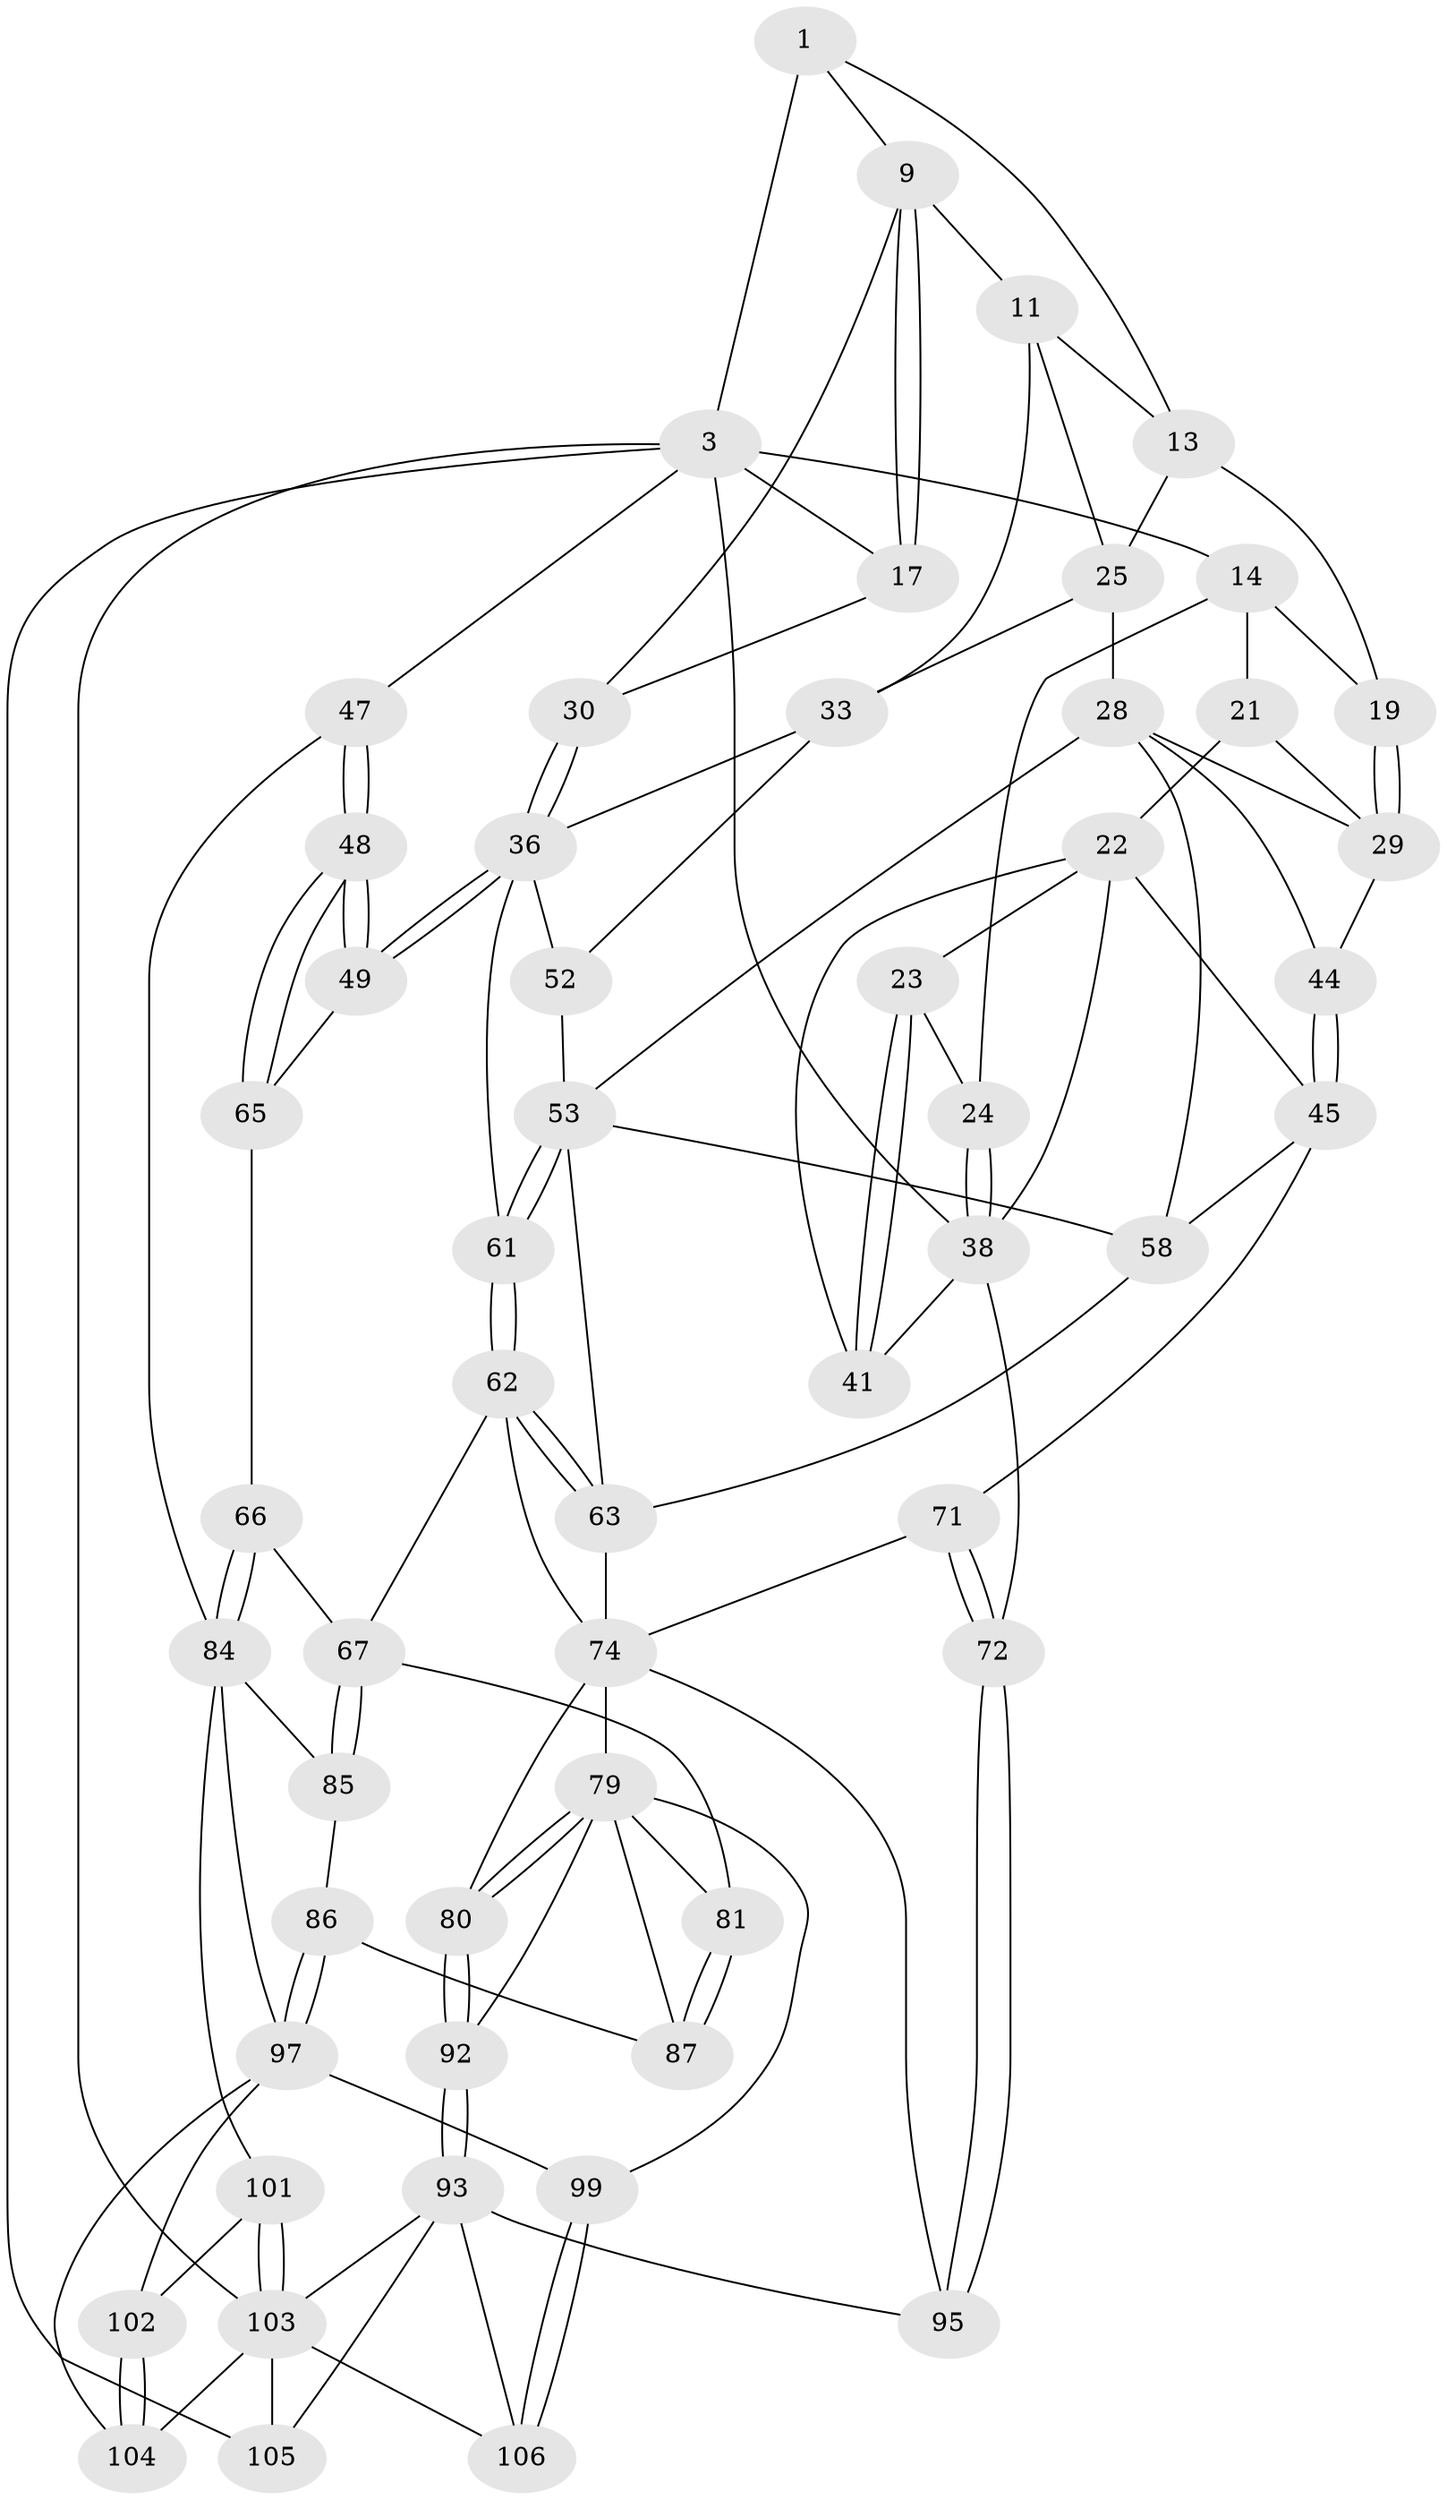 // original degree distribution, {3: 0.01818181818181818, 4: 0.2, 6: 0.18181818181818182, 5: 0.6}
// Generated by graph-tools (version 1.1) at 2025/16/03/09/25 04:16:46]
// undirected, 55 vertices, 128 edges
graph export_dot {
graph [start="1"]
  node [color=gray90,style=filled];
  1 [pos="+0.5125548361410847+0",super="+2+7"];
  3 [pos="+1+0",super="+16+4"];
  9 [pos="+0.8418856207651201+0.037915494725087436",super="+10"];
  11 [pos="+0.6778106555714443+0.07481802989949099",super="+12+32"];
  13 [pos="+0.5165141664443331+0",super="+18"];
  14 [pos="+0.2763310960889602+0.07314099542765243",super="+15+20"];
  17 [pos="+0.8938732601182496+0.14059377623418418"];
  19 [pos="+0.3539991530345825+0.15653881910652911"];
  21 [pos="+0.20559995263601127+0.17223829393494672"];
  22 [pos="+0.15601014653805653+0.16739698452954388",super="+42"];
  23 [pos="+0.15318957873500713+0.16525954564402817"];
  24 [pos="+0.13430563270185303+0.1505191479262018"];
  25 [pos="+0.6197572281462365+0.17623132101342026",super="+26"];
  28 [pos="+0.4541950882364839+0.22890047880604314",super="+40"];
  29 [pos="+0.352316111685436+0.16480325863142528",super="+35"];
  30 [pos="+0.8851326161306429+0.16043744554779876"];
  33 [pos="+0.6905674889515931+0.26185952166859583",super="+34"];
  36 [pos="+0.8996281797302307+0.23032122920960182",super="+37"];
  38 [pos="+0+0.2964515544046884",super="+39"];
  41 [pos="+0.05059742910680051+0.327384172038653"];
  44 [pos="+0.3043793025188805+0.31230671147168526"];
  45 [pos="+0.2607200890798025+0.3700975703426226",super="+46"];
  47 [pos="+1+0.4325226490684929",super="+83"];
  48 [pos="+1+0.4220771755695426"];
  49 [pos="+1+0.3597901663169818",super="+64"];
  52 [pos="+0.5430933176176771+0.326916769670637"];
  53 [pos="+0.4954874521808936+0.35108086319175164",super="+54"];
  58 [pos="+0.41323217238801757+0.4398102644669392",super="+60"];
  61 [pos="+0.578897854437138+0.47368049417667024"];
  62 [pos="+0.576957385487942+0.52257940132525",super="+69"];
  63 [pos="+0.4854981760396211+0.4715030943536769",super="+70"];
  65 [pos="+0.7759781723032712+0.5371309276498752"];
  66 [pos="+0.7739627682708429+0.5418373715343302"];
  67 [pos="+0.732611453619524+0.5728629189796592",super="+68"];
  71 [pos="+0.1761977440376955+0.4817207916116024"];
  72 [pos="+0.03314834384773473+0.6092790558432287"];
  74 [pos="+0.38974637888100816+0.5331124528616931",super="+78+75"];
  79 [pos="+0.5101405333353252+0.6315797363238402",super="+82"];
  80 [pos="+0.47221353545443195+0.6667233349539605"];
  81 [pos="+0.6131443608851015+0.6809033485613095"];
  84 [pos="+1+0.9086273397282244",super="+88"];
  85 [pos="+0.7512619432989109+0.7477355294965731"];
  86 [pos="+0.6498383065718587+0.7352995584512954"];
  87 [pos="+0.6331871650404726+0.7218785852272478"];
  92 [pos="+0.43951424011932183+0.8000540031467652"];
  93 [pos="+0.32426266344924637+0.8139068899722202",super="+107+94"];
  95 [pos="+0.24946830309908638+0.7900040421324762"];
  97 [pos="+0.5718986714111322+0.8463097313693326",super="+100+98"];
  99 [pos="+0.5212123402185783+0.8411907173347007"];
  101 [pos="+0.7458102136051515+0.9131493398475699"];
  102 [pos="+0.6832860663153685+0.9489322794819867"];
  103 [pos="+0.9586025272432526+1",super="+108"];
  104 [pos="+0.6563499360839652+1"];
  105 [pos="+0+1"];
  106 [pos="+0.49320643616953835+0.9037112127234856"];
  1 -- 3 [weight=2];
  1 -- 9;
  1 -- 13;
  3 -- 17;
  3 -- 47 [weight=2];
  3 -- 38 [weight=2];
  3 -- 103;
  3 -- 105;
  3 -- 14 [weight=2];
  9 -- 17;
  9 -- 17;
  9 -- 11 [weight=2];
  9 -- 30;
  11 -- 25;
  11 -- 13;
  11 -- 33;
  13 -- 19;
  13 -- 25;
  14 -- 24;
  14 -- 19;
  14 -- 21;
  17 -- 30;
  19 -- 29;
  19 -- 29;
  21 -- 22;
  21 -- 29;
  22 -- 23;
  22 -- 38;
  22 -- 41;
  22 -- 45;
  23 -- 24;
  23 -- 41;
  23 -- 41;
  24 -- 38;
  24 -- 38;
  25 -- 33;
  25 -- 28 [weight=2];
  28 -- 29;
  28 -- 58;
  28 -- 44;
  28 -- 53;
  29 -- 44;
  30 -- 36;
  30 -- 36;
  33 -- 52;
  33 -- 36;
  36 -- 49 [weight=2];
  36 -- 49;
  36 -- 52;
  36 -- 61;
  38 -- 41;
  38 -- 72;
  44 -- 45;
  44 -- 45;
  45 -- 71;
  45 -- 58;
  47 -- 48;
  47 -- 48;
  47 -- 84;
  48 -- 49;
  48 -- 49;
  48 -- 65;
  48 -- 65;
  49 -- 65;
  52 -- 53;
  53 -- 61;
  53 -- 61;
  53 -- 58;
  53 -- 63;
  58 -- 63;
  61 -- 62;
  61 -- 62;
  62 -- 63;
  62 -- 63;
  62 -- 74;
  62 -- 67;
  63 -- 74;
  65 -- 66;
  66 -- 67;
  66 -- 84;
  66 -- 84;
  67 -- 85;
  67 -- 85;
  67 -- 81;
  71 -- 72;
  71 -- 72;
  71 -- 74;
  72 -- 95;
  72 -- 95;
  74 -- 79;
  74 -- 80;
  74 -- 95;
  79 -- 80;
  79 -- 80;
  79 -- 81;
  79 -- 99;
  79 -- 87;
  79 -- 92;
  80 -- 92;
  80 -- 92;
  81 -- 87;
  81 -- 87;
  84 -- 97;
  84 -- 101;
  84 -- 85;
  85 -- 86;
  86 -- 87;
  86 -- 97;
  86 -- 97;
  92 -- 93;
  92 -- 93;
  93 -- 106;
  93 -- 103;
  93 -- 105;
  93 -- 95;
  97 -- 102;
  97 -- 104;
  97 -- 99;
  99 -- 106;
  99 -- 106;
  101 -- 102;
  101 -- 103;
  101 -- 103;
  102 -- 104;
  102 -- 104;
  103 -- 104;
  103 -- 105;
  103 -- 106;
}
